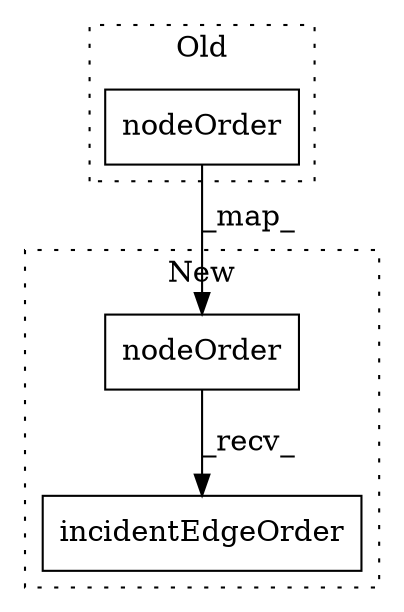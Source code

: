 digraph G {
subgraph cluster0 {
1 [label="nodeOrder" a="32" s="3382,3409" l="10,1" shape="box"];
label = "Old";
style="dotted";
}
subgraph cluster1 {
2 [label="nodeOrder" a="32" s="3382,3409" l="10,1" shape="box"];
3 [label="incidentEdgeOrder" a="32" s="3420,3463" l="18,1" shape="box"];
label = "New";
style="dotted";
}
1 -> 2 [label="_map_"];
2 -> 3 [label="_recv_"];
}